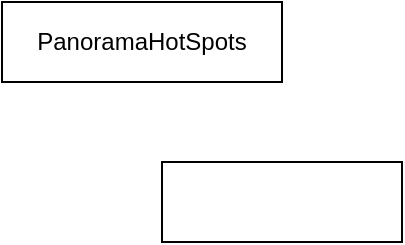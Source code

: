 <mxfile version="13.7.6" type="github"><diagram id="7smqW_2vYNdz69Y31l9n" name="Page-1"><mxGraphModel dx="1186" dy="812" grid="1" gridSize="10" guides="1" tooltips="1" connect="1" arrows="1" fold="1" page="1" pageScale="1" pageWidth="850" pageHeight="1100" math="0" shadow="0"><root><mxCell id="0"/><mxCell id="1" parent="0"/><mxCell id="UEYHM0CQMsHYtj91aBnk-1" value="PanoramaHotSpots" style="rounded=0;whiteSpace=wrap;html=1;" vertex="1" parent="1"><mxGeometry x="80" y="200" width="140" height="40" as="geometry"/></mxCell><mxCell id="UEYHM0CQMsHYtj91aBnk-2" value="" style="rounded=0;whiteSpace=wrap;html=1;" vertex="1" parent="1"><mxGeometry x="160" y="280" width="120" height="40" as="geometry"/></mxCell></root></mxGraphModel></diagram></mxfile>